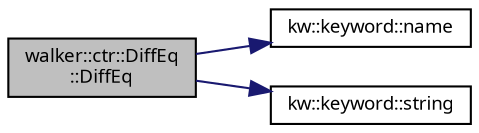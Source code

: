 digraph "walker::ctr::DiffEq::DiffEq"
{
 // INTERACTIVE_SVG=YES
  bgcolor="transparent";
  edge [fontname="sans-serif",fontsize="9",labelfontname="sans-serif",labelfontsize="9"];
  node [fontname="sans-serif",fontsize="9",shape=record];
  rankdir="LR";
  Node1 [label="walker::ctr::DiffEq\l::DiffEq",height=0.2,width=0.4,color="black", fillcolor="grey75", style="filled", fontcolor="black"];
  Node1 -> Node2 [color="midnightblue",fontsize="9",style="solid",fontname="sans-serif"];
  Node2 [label="kw::keyword::name",height=0.2,width=0.4,color="black",URL="$structkw_1_1keyword.html#a221b3990530599f44f96c45c4f011dae",tooltip="Accessor to required short name of a keyword. "];
  Node1 -> Node3 [color="midnightblue",fontsize="9",style="solid",fontname="sans-serif"];
  Node3 [label="kw::keyword::string",height=0.2,width=0.4,color="black",URL="$structkw_1_1keyword.html#ab21b3194f0f6a3d0fc5f79a935d9b358",tooltip="Accessor to keyword as std::string. "];
}
